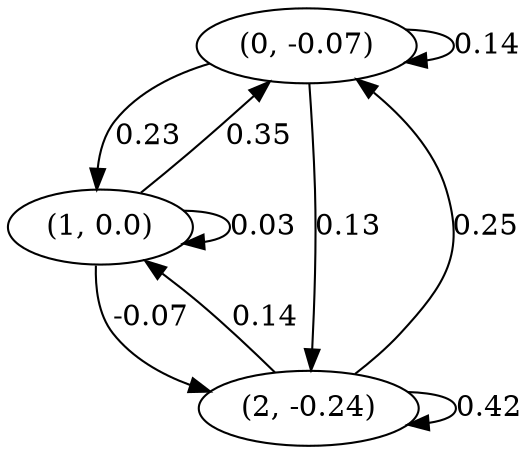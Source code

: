 digraph {
    0 [ label = "(0, -0.07)" ]
    1 [ label = "(1, 0.0)" ]
    2 [ label = "(2, -0.24)" ]
    0 -> 0 [ label = "0.14" ]
    1 -> 1 [ label = "0.03" ]
    2 -> 2 [ label = "0.42" ]
    1 -> 0 [ label = "0.35" ]
    2 -> 0 [ label = "0.25" ]
    0 -> 1 [ label = "0.23" ]
    2 -> 1 [ label = "0.14" ]
    0 -> 2 [ label = "0.13" ]
    1 -> 2 [ label = "-0.07" ]
}

